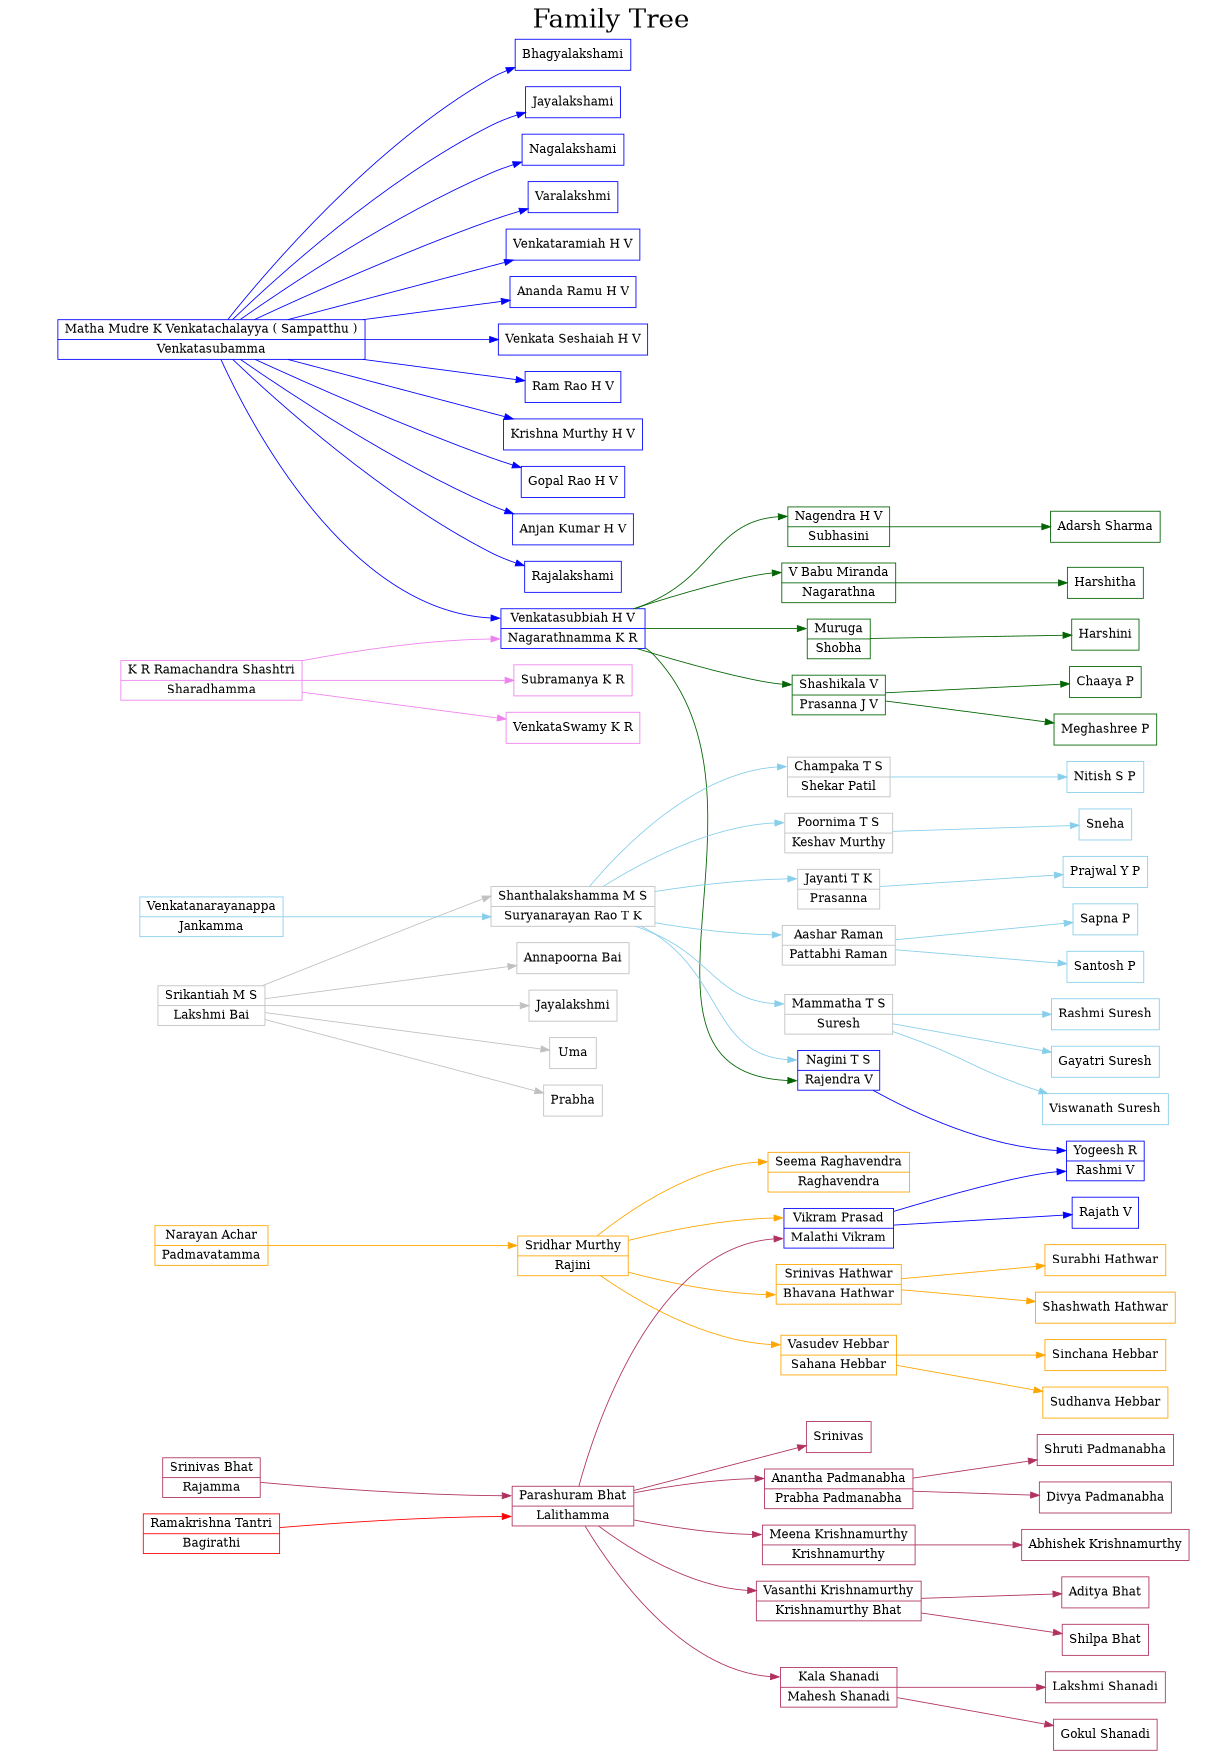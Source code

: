 # dot family_tree.dot -Tpng -Gdpi=300 -o family_tree.png

digraph family_tree {

     ratio="fill";
     size="8.3,11.7!";
     margin=0;

     graph [label="Family Tree", labelloc=t, fontsize=30];

     rankdir=LR

     node [shape=record, color=Blue];
     edge [shape=record, color=Blue];

     subgraph main {

     	# Own family
          structyogra [label="<yogr> Yogeesh R | <rav> Rashmi V"];

          structnts -> structyogra:yogr;

          structvp -> structyogra:rav;

          structvp -> "Rajath V";

          # Dad's family
          #subgraph cluster_1 {

               # --

               structmmkv [label="<mmkv> Matha Mudre K Venkatachalayya ( Sampatthu ) | <vsu> Venkatasubamma"];

               structmmkv -> structhv:hv;
               structmmkv -> "Venkataramiah H V";
               structmmkv -> "Ananda Ramu H V";
               structmmkv -> "Venkata Seshaiah H V";
               structmmkv -> "Ram Rao H V";
               structmmkv -> "Krishna Murthy H V";
               structmmkv -> "Gopal Rao H V";
               structmmkv -> "Anjan Kumar H V";
               structmmkv -> "Rajalakshami";
               structmmkv -> "Bhagyalakshami";
               structmmkv -> "Jayalakshami";
               structmmkv -> "Nagalakshami";
               structmmkv -> "Varalakshmi";

               # --

               node [shape=record, color=Violet];
               edge [shape=record, color=Violet];

               structkrrs [label="<krrs> K R Ramachandra Shashtri | <shar> Sharadhamma"];

               structkrrs -> structhv:su;
               structkrrs -> "Subramanya K R";
               structkrrs -> "VenkataSwamy K R";

               # --

               node [shape=record, color=DarkGreen];
               edge [shape=record, color=DarkGreen];

               structhv [label="<hv> Venkatasubbiah H V | <su> Nagarathnamma K R"];

               structhv -> structhvna:nhv;
               structhv -> structnts:rv;
               structhv -> structhvbabu:babuhv;
               structhv -> structhvmuruga:murugahv;
               structhv -> structhvshashi:shashihv;

               structhvna [label="<nhv> Nagendra H V | <suh> Subhasini"];
               structhvna -> "Adarsh Sharma";

               structhvbabu [label="<babuhv> V Babu Miranda | <babunag> Nagarathna"];
               structhvbabu -> "Harshitha";

               structhvmuruga [label="<murugahv> Muruga | <murugashoba> Shobha"];
               structhvmuruga -> "Harshini";

               structhvshashi [label="<shashihv>  Shashikala V | <shashiprasanna> Prasanna J V"];   
               structhvshashi -> "Meghashree P";
               structhvshashi -> "Chaaya P";

          #}

          # Mom's family
          #subgraph cluster_2 {

               node [shape=record, color=grey];
               edge [shape=record, color=grey];

               structmssri [label="<mssr> Srikantiah M S | <lbai> Lakshmi Bai"];

               structmss [label="<mss> Shanthalakshamma M S | <tks> Suryanarayan Rao T K"];

               structar [label="<arr> Aashar Raman | <prr> Pattabhi Raman"];
               structmams [label="<mts> Mammatha T S | <sur> Suresh"];
               structnts [label="<nts> Nagini T S | <rv> Rajendra V"];
               structcha [label="<cts> Champaka T S | <sp> Shekar Patil"];
               structjay [label="<jts> Jayanti T K | <pra> Prasanna"];
               structpoor [label="<pts> Poornima T S | <km> Keshav Murthy"];

               structmssri -> structmss:mss;
               structmssri -> "Annapoorna Bai";
               structmssri -> "Jayalakshmi";
               structmssri -> "Uma";
               structmssri -> "Prabha";

               node [shape=record, color=Skyblue];
               edge [shape=record, color=Skyblue];

               structmvnappa [label="<vnappa> Venkatanarayanappa | <jank> Jankamma"];

               structmvnappa -> structmss:tks;

               structmss -> structar:arr;
               structmss -> structmams:mts;
               structmss -> structnts:nts;
               structmss -> structcha:cts;
               structmss -> structjay:jts;
               structmss -> structpoor:pts;

               structar -> "Santosh P";
               structar -> "Sapna P";

               structmams -> "Rashmi Suresh";
               structmams -> "Gayatri Suresh";
               structmams -> "Viswanath Suresh";

               structcha ->"Nitish S P";

               structjay -> "Prajwal Y P";

               structpoor -> "Sneha";
          #}

          # Wife's Dad's family
          #subgraph cluster_3 {

               node [shape=record, color=Orange];
               edge [shape=record, color=Orange];

               structnar [label="<nachar> Narayan Achar | <padmavat> Padmavatamma"];

               structsmur [label="<smur> Sridhar Murthy | <raj> Rajini"];

               structvp [label="<vkp> Vikram Prasad | <mvp> Malathi Vikram"];
               structvh [label="<vhe> Vasudev Hebbar | <sahh> Sahana Hebbar"];
               structsh [label="<srih> Srinivas Hathwar | <bhaha> Bhavana Hathwar"];
               structsr [label="<semr> Seema Raghavendra | <ragh> Raghavendra"];

               structnar -> structsmur:smur;

               structsmur -> structvp:vkp;
               structsmur -> structvh:vhe;
               structsmur -> structsh:bhaha;
               structsmur -> structsr:semr;

               structvh -> "Sinchana Hebbar";
               structvh -> "Sudhanva Hebbar";

               structsh -> "Surabhi Hathwar";
               structsh -> "Shashwath Hathwar";
          #}

          # Wife's Mom's family
          #subgraph cluster_4 {

               node [shape=record, color=Maroon];
               edge [shape=record, color=Maroon   ];

               structsrinib [label="<srinib> Srinivas Bhat | <raja> Rajamma"];

               structpara [label="<parb> Parashuram Bhat | <lali> Lalithamma"];

               structanp [label="<ananp> Anantha Padmanabha | <prabh> Prabha Padmanabha"];
               structmee [label="<meen> Meena Krishnamurthy | <krish> Krishnamurthy"];
               structvas [label="<vasa> Vasanthi Krishnamurthy | <kbhat> Krishnamurthy Bhat"];
               structkal [label="<kala> Kala Shanadi | <mshanadi> Mahesh Shanadi"];
               structsri [label="<srini> Srinivas"];

               node [shape=record, color=Red];
               edge [shape=record, color=Red];

               structramtan [label="<rtant> Ramakrishna Tantri | <bagr> Bagirathi"];
               structramtan -> structpara:lali;

               node [shape=record, color=Maroon];
               edge [shape=record, color=Maroon];

               structsrinib -> structpara:parb;

               structpara -> structvp:mvp;
               structpara -> structanp:ananp;
               structpara -> structmee:meen;
               structpara -> structvas:vasa;
               structpara -> structkal:kala;
               structpara -> structsri:srini;

               structanp -> "Divya Padmanabha";
               structanp -> "Shruti Padmanabha";
              

               structmee -> "Abhishek Krishnamurthy";
              
               structvas -> "Shilpa Bhat";
               structvas -> "Aditya Bhat";

               structkal -> "Gokul Shanadi";
               structkal -> "Lakshmi Shanadi";

          #}
     }

 }